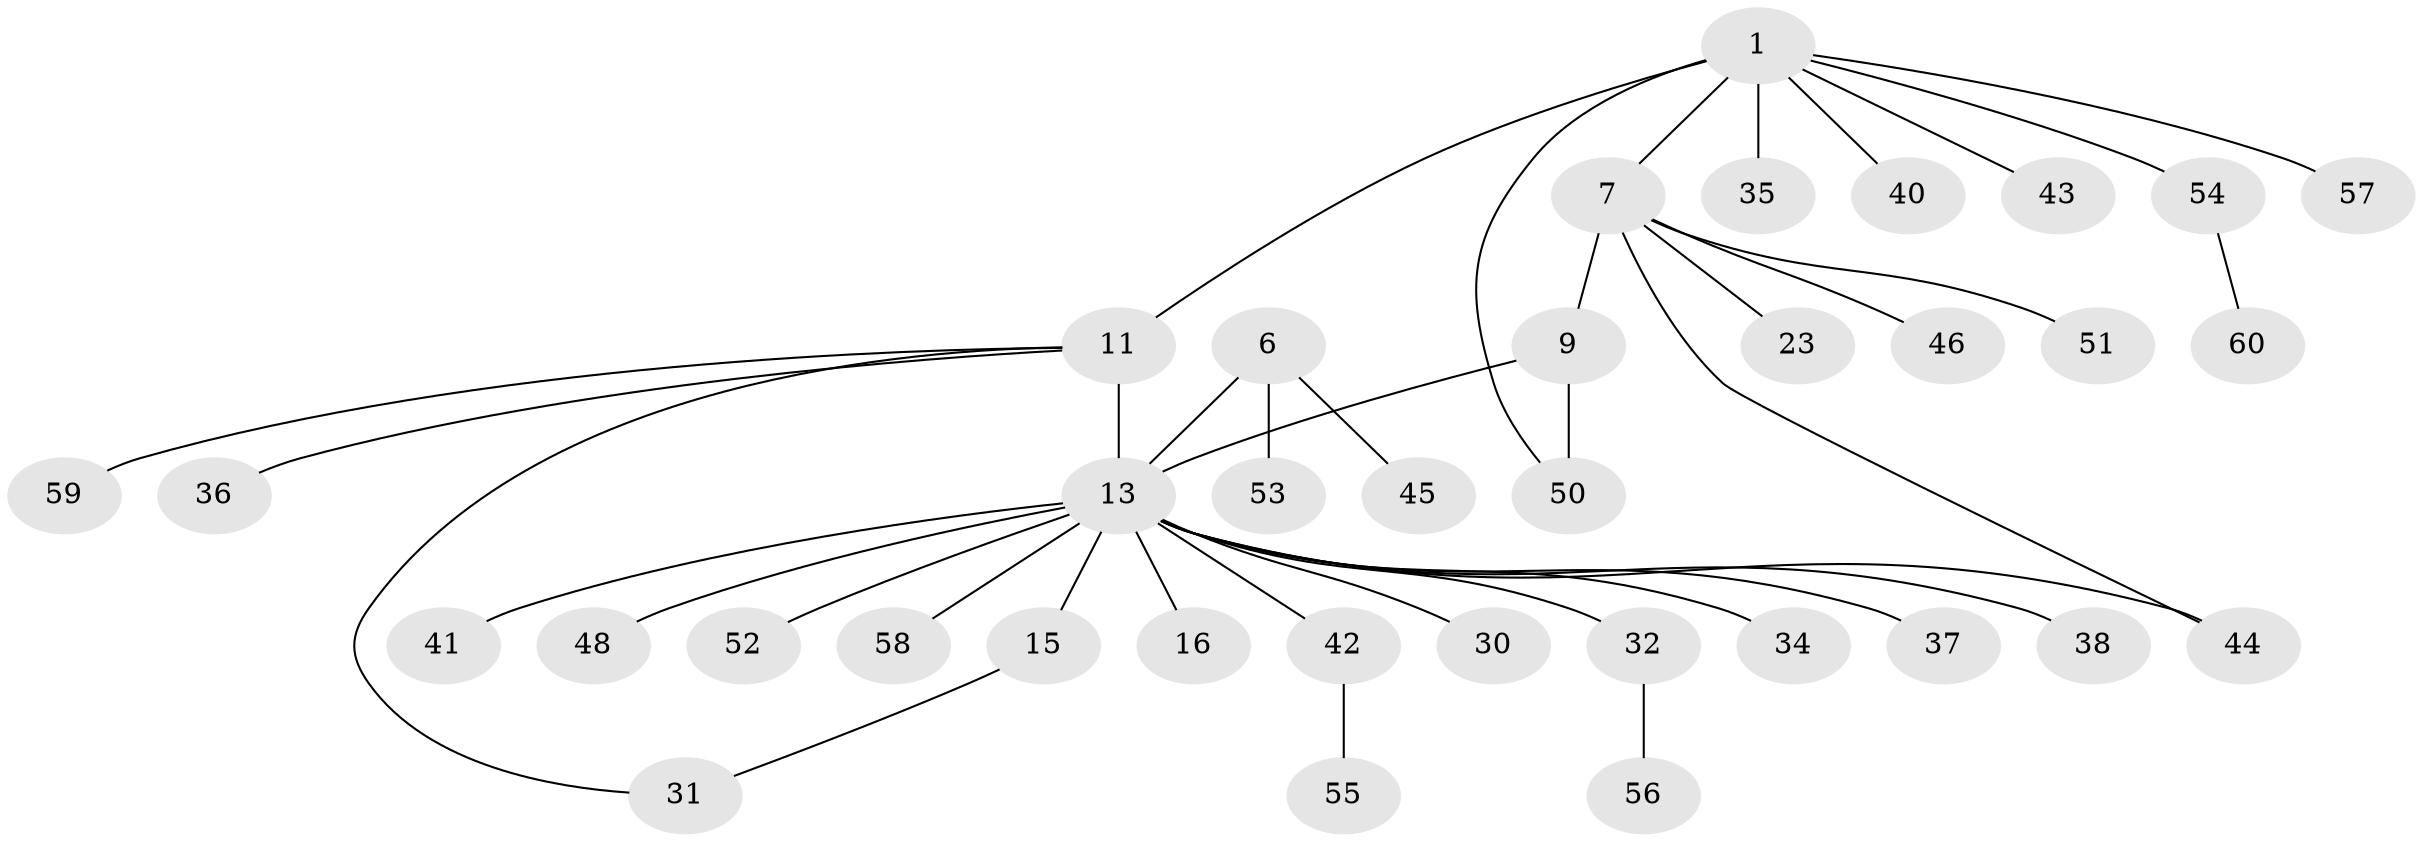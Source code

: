 // original degree distribution, {9: 0.03333333333333333, 3: 0.15, 5: 0.03333333333333333, 6: 0.05, 4: 0.03333333333333333, 7: 0.016666666666666666, 10: 0.016666666666666666, 1: 0.5, 2: 0.16666666666666666}
// Generated by graph-tools (version 1.1) at 2025/58/03/04/25 21:58:56]
// undirected, 36 vertices, 39 edges
graph export_dot {
graph [start="1"]
  node [color=gray90,style=filled];
  1;
  6;
  7;
  9 [super="+8"];
  11 [super="+10+3"];
  13 [super="+5+12"];
  15 [super="+14"];
  16;
  23;
  30;
  31;
  32 [super="+24"];
  34;
  35;
  36;
  37 [super="+33"];
  38;
  40 [super="+18+20+27"];
  41 [super="+21"];
  42 [super="+39"];
  43;
  44;
  45;
  46;
  48 [super="+28"];
  50 [super="+49"];
  51;
  52;
  53;
  54;
  55;
  56;
  57;
  58;
  59 [super="+29"];
  60;
  1 -- 7;
  1 -- 35;
  1 -- 43;
  1 -- 54;
  1 -- 57;
  1 -- 11 [weight=2];
  1 -- 40;
  1 -- 50;
  6 -- 45;
  6 -- 53;
  6 -- 13 [weight=2];
  7 -- 9 [weight=2];
  7 -- 23;
  7 -- 44;
  7 -- 46;
  7 -- 51;
  9 -- 13 [weight=3];
  9 -- 50;
  11 -- 36;
  11 -- 13 [weight=4];
  11 -- 31;
  11 -- 59;
  13 -- 15 [weight=3];
  13 -- 16;
  13 -- 30;
  13 -- 37 [weight=2];
  13 -- 52;
  13 -- 58;
  13 -- 34;
  13 -- 38;
  13 -- 44;
  13 -- 32;
  13 -- 42;
  13 -- 41;
  13 -- 48;
  15 -- 31;
  32 -- 56;
  42 -- 55;
  54 -- 60;
}
